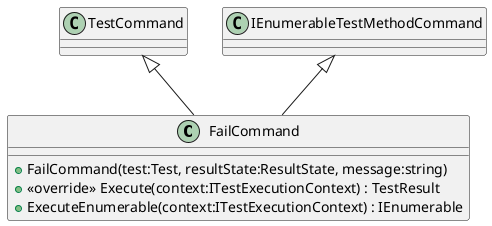 @startuml
class FailCommand {
    + FailCommand(test:Test, resultState:ResultState, message:string)
    + <<override>> Execute(context:ITestExecutionContext) : TestResult
    + ExecuteEnumerable(context:ITestExecutionContext) : IEnumerable
}
TestCommand <|-- FailCommand
IEnumerableTestMethodCommand <|-- FailCommand
@enduml
